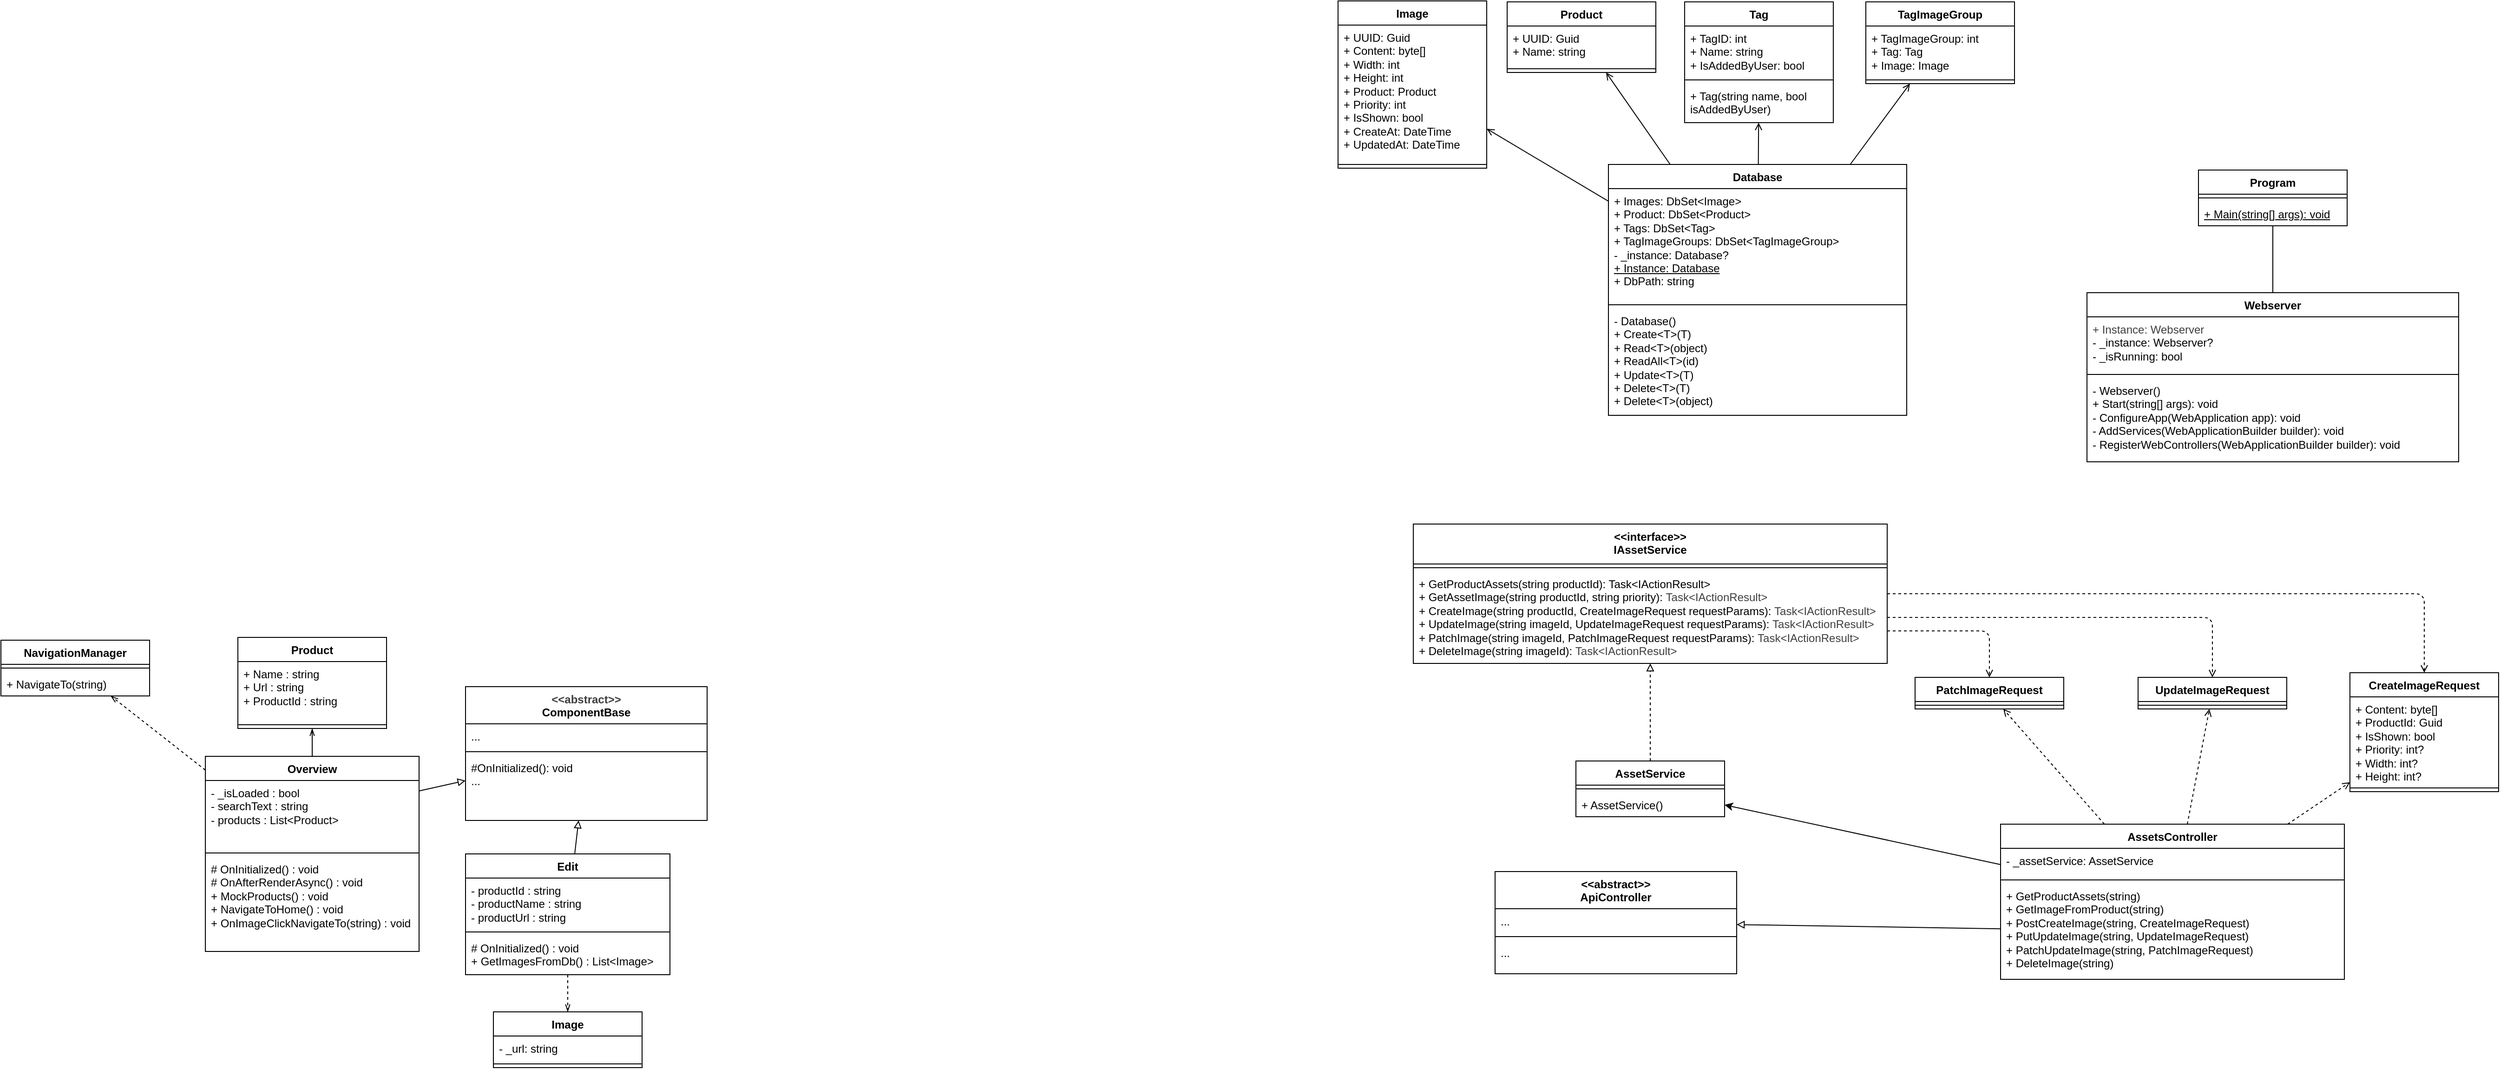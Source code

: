 <mxfile>
    <diagram id="QvLAYi6wbZDyRxPe18eP" name="Page-1">
        <mxGraphModel dx="1803" dy="2410" grid="1" gridSize="10" guides="1" tooltips="1" connect="1" arrows="1" fold="1" page="1" pageScale="1" pageWidth="850" pageHeight="1100" math="0" shadow="0">
            <root>
                <mxCell id="0"/>
                <mxCell id="1" parent="0"/>
                <mxCell id="3" value="NavigationManager" style="swimlane;fontStyle=1;align=center;verticalAlign=top;childLayout=stackLayout;horizontal=1;startSize=26;horizontalStack=0;resizeParent=1;resizeParentMax=0;resizeLast=0;collapsible=1;marginBottom=0;whiteSpace=wrap;html=1;" parent="1" vertex="1">
                    <mxGeometry x="160" y="320" width="160" height="60" as="geometry"/>
                </mxCell>
                <mxCell id="5" value="" style="line;strokeWidth=1;fillColor=none;align=left;verticalAlign=middle;spacingTop=-1;spacingLeft=3;spacingRight=3;rotatable=0;labelPosition=right;points=[];portConstraint=eastwest;strokeColor=inherit;" parent="3" vertex="1">
                    <mxGeometry y="26" width="160" height="8" as="geometry"/>
                </mxCell>
                <mxCell id="6" value="+ NavigateTo(string)" style="text;strokeColor=none;fillColor=none;align=left;verticalAlign=top;spacingLeft=4;spacingRight=4;overflow=hidden;rotatable=0;points=[[0,0.5],[1,0.5]];portConstraint=eastwest;whiteSpace=wrap;html=1;" parent="3" vertex="1">
                    <mxGeometry y="34" width="160" height="26" as="geometry"/>
                </mxCell>
                <mxCell id="cufo4_8W5I5X8OUttPSM-53" style="edgeStyle=none;html=1;endArrow=none;endFill=0;" edge="1" parent="1" source="cufo4_8W5I5X8OUttPSM-7" target="cufo4_8W5I5X8OUttPSM-11">
                    <mxGeometry relative="1" as="geometry"/>
                </mxCell>
                <mxCell id="cufo4_8W5I5X8OUttPSM-7" value="Program" style="swimlane;fontStyle=1;align=center;verticalAlign=top;childLayout=stackLayout;horizontal=1;startSize=26;horizontalStack=0;resizeParent=1;resizeParentMax=0;resizeLast=0;collapsible=1;marginBottom=0;whiteSpace=wrap;html=1;" parent="1" vertex="1">
                    <mxGeometry x="2525" y="-186" width="160" height="60" as="geometry"/>
                </mxCell>
                <mxCell id="cufo4_8W5I5X8OUttPSM-9" value="" style="line;strokeWidth=1;fillColor=none;align=left;verticalAlign=middle;spacingTop=-1;spacingLeft=3;spacingRight=3;rotatable=0;labelPosition=right;points=[];portConstraint=eastwest;strokeColor=inherit;" parent="cufo4_8W5I5X8OUttPSM-7" vertex="1">
                    <mxGeometry y="26" width="160" height="8" as="geometry"/>
                </mxCell>
                <mxCell id="cufo4_8W5I5X8OUttPSM-10" value="&lt;u&gt;+ Main(string[] args): void&lt;/u&gt;" style="text;strokeColor=none;fillColor=none;align=left;verticalAlign=top;spacingLeft=4;spacingRight=4;overflow=hidden;rotatable=0;points=[[0,0.5],[1,0.5]];portConstraint=eastwest;whiteSpace=wrap;html=1;" parent="cufo4_8W5I5X8OUttPSM-7" vertex="1">
                    <mxGeometry y="34" width="160" height="26" as="geometry"/>
                </mxCell>
                <mxCell id="cufo4_8W5I5X8OUttPSM-11" value="Webserver" style="swimlane;fontStyle=1;align=center;verticalAlign=top;childLayout=stackLayout;horizontal=1;startSize=26;horizontalStack=0;resizeParent=1;resizeParentMax=0;resizeLast=0;collapsible=1;marginBottom=0;whiteSpace=wrap;html=1;" parent="1" vertex="1">
                    <mxGeometry x="2405" y="-54" width="400" height="182" as="geometry"/>
                </mxCell>
                <mxCell id="cufo4_8W5I5X8OUttPSM-12" value="&lt;div&gt;&lt;font color=&quot;#000000&quot;&gt;&lt;span style=&quot;color: rgb(63, 63, 63);&quot;&gt;+ Instance: Webserver&lt;/span&gt;&lt;/font&gt;&lt;/div&gt;&lt;div&gt;&lt;font color=&quot;#000000&quot;&gt;- _instance: Webserver?&lt;/font&gt;&lt;/div&gt;&lt;div&gt;&lt;font color=&quot;#000000&quot;&gt;- _isRunning: bool&lt;/font&gt;&lt;/div&gt;&lt;div&gt;&lt;font color=&quot;#000000&quot;&gt;&lt;font color=&quot;#000000&quot;&gt;&lt;br&gt;&lt;/font&gt;&lt;/font&gt;&lt;div&gt;&lt;br&gt;&lt;/div&gt;&lt;/div&gt;" style="text;strokeColor=none;fillColor=none;align=left;verticalAlign=top;spacingLeft=4;spacingRight=4;overflow=hidden;rotatable=0;points=[[0,0.5],[1,0.5]];portConstraint=eastwest;whiteSpace=wrap;html=1;" parent="cufo4_8W5I5X8OUttPSM-11" vertex="1">
                    <mxGeometry y="26" width="400" height="58" as="geometry"/>
                </mxCell>
                <mxCell id="cufo4_8W5I5X8OUttPSM-13" value="" style="line;strokeWidth=1;fillColor=none;align=left;verticalAlign=middle;spacingTop=-1;spacingLeft=3;spacingRight=3;rotatable=0;labelPosition=right;points=[];portConstraint=eastwest;strokeColor=inherit;" parent="cufo4_8W5I5X8OUttPSM-11" vertex="1">
                    <mxGeometry y="84" width="400" height="8" as="geometry"/>
                </mxCell>
                <mxCell id="cufo4_8W5I5X8OUttPSM-14" value="&lt;div&gt;- Webserver()&lt;/div&gt;&lt;div&gt;+ Start(string[] args): void&lt;/div&gt;&lt;div&gt;- ConfigureApp(WebApplication app): void&lt;/div&gt;&lt;div&gt;- AddServices(WebApplicationBuilder builder): void&lt;/div&gt;&lt;div&gt;- RegisterWebControllers(WebApplicationBuilder builder): void&lt;/div&gt;" style="text;strokeColor=none;fillColor=none;align=left;verticalAlign=top;spacingLeft=4;spacingRight=4;overflow=hidden;rotatable=0;points=[[0,0.5],[1,0.5]];portConstraint=eastwest;whiteSpace=wrap;html=1;" parent="cufo4_8W5I5X8OUttPSM-11" vertex="1">
                    <mxGeometry y="92" width="400" height="90" as="geometry"/>
                </mxCell>
                <mxCell id="12" value="Product" style="swimlane;fontStyle=1;align=center;verticalAlign=top;childLayout=stackLayout;horizontal=1;startSize=26;horizontalStack=0;resizeParent=1;resizeParentMax=0;resizeLast=0;collapsible=1;marginBottom=0;whiteSpace=wrap;html=1;" parent="1" vertex="1">
                    <mxGeometry x="415" y="317" width="160" height="98" as="geometry"/>
                </mxCell>
                <mxCell id="13" value="+ Name : string&lt;div&gt;&lt;font color=&quot;#000000&quot;&gt;+ Url : string&lt;/font&gt;&lt;/div&gt;&lt;div&gt;&lt;font color=&quot;#000000&quot;&gt;+ ProductId : string&lt;/font&gt;&lt;/div&gt;&lt;div&gt;&lt;font color=&quot;#000000&quot;&gt;&lt;br&gt;&lt;/font&gt;&lt;div&gt;&lt;br&gt;&lt;/div&gt;&lt;/div&gt;" style="text;strokeColor=none;fillColor=none;align=left;verticalAlign=top;spacingLeft=4;spacingRight=4;overflow=hidden;rotatable=0;points=[[0,0.5],[1,0.5]];portConstraint=eastwest;whiteSpace=wrap;html=1;" parent="12" vertex="1">
                    <mxGeometry y="26" width="160" height="64" as="geometry"/>
                </mxCell>
                <mxCell id="14" value="" style="line;strokeWidth=1;fillColor=none;align=left;verticalAlign=middle;spacingTop=-1;spacingLeft=3;spacingRight=3;rotatable=0;labelPosition=right;points=[];portConstraint=eastwest;strokeColor=inherit;" parent="12" vertex="1">
                    <mxGeometry y="90" width="160" height="8" as="geometry"/>
                </mxCell>
                <mxCell id="cufo4_8W5I5X8OUttPSM-40" style="edgeStyle=orthogonalEdgeStyle;html=1;endArrow=open;endFill=0;dashed=1;" edge="1" parent="1" source="cufo4_8W5I5X8OUttPSM-15" target="cufo4_8W5I5X8OUttPSM-36">
                    <mxGeometry relative="1" as="geometry">
                        <Array as="points">
                            <mxPoint x="2300" y="310"/>
                        </Array>
                    </mxGeometry>
                </mxCell>
                <mxCell id="cufo4_8W5I5X8OUttPSM-46" style="edgeStyle=orthogonalEdgeStyle;html=1;dashed=1;endArrow=open;endFill=0;" edge="1" parent="1" source="cufo4_8W5I5X8OUttPSM-15" target="cufo4_8W5I5X8OUttPSM-42">
                    <mxGeometry relative="1" as="geometry"/>
                </mxCell>
                <mxCell id="cufo4_8W5I5X8OUttPSM-15" value="&lt;div&gt;&amp;lt;&amp;lt;interface&amp;gt;&amp;gt;&lt;/div&gt;IAssetService&lt;div&gt;&lt;br&gt;&lt;/div&gt;" style="swimlane;fontStyle=1;align=center;verticalAlign=top;childLayout=stackLayout;horizontal=1;startSize=43;horizontalStack=0;resizeParent=1;resizeParentMax=0;resizeLast=0;collapsible=1;marginBottom=0;whiteSpace=wrap;html=1;" parent="1" vertex="1">
                    <mxGeometry x="1680" y="195" width="510" height="150" as="geometry"/>
                </mxCell>
                <mxCell id="cufo4_8W5I5X8OUttPSM-17" value="" style="line;strokeWidth=1;fillColor=none;align=left;verticalAlign=middle;spacingTop=-1;spacingLeft=3;spacingRight=3;rotatable=0;labelPosition=right;points=[];portConstraint=eastwest;strokeColor=inherit;" parent="cufo4_8W5I5X8OUttPSM-15" vertex="1">
                    <mxGeometry y="43" width="510" height="8" as="geometry"/>
                </mxCell>
                <mxCell id="cufo4_8W5I5X8OUttPSM-18" value="&lt;div&gt;+ GetProductAssets(string productId): Task&amp;lt;IActionResult&amp;gt;&lt;/div&gt;&lt;div&gt;+ GetAssetImage(string productId, string priority):&amp;nbsp;&lt;span style=&quot;color: rgb(63, 63, 63); background-color: transparent;&quot;&gt;Task&amp;lt;IActionResult&amp;gt;&lt;/span&gt;&lt;/div&gt;&lt;div&gt;+ CreateImage(string productId, CreateImageRequest requestParams):&amp;nbsp;&lt;span style=&quot;color: rgb(63, 63, 63); background-color: transparent;&quot;&gt;Task&amp;lt;IActionResult&amp;gt;&lt;/span&gt;&lt;/div&gt;&lt;div&gt;+ UpdateImage(string imageId, UpdateImageRequest requestParams):&amp;nbsp;&lt;span style=&quot;color: rgb(63, 63, 63); background-color: transparent;&quot;&gt;Task&amp;lt;IActionResult&amp;gt;&lt;/span&gt;&lt;span style=&quot;background-color: transparent;&quot;&gt;&amp;nbsp;&lt;/span&gt;&lt;/div&gt;&lt;div&gt;+ PatchImage(string imageId, PatchImageRequest requestParams):&amp;nbsp;&lt;span style=&quot;color: rgb(63, 63, 63); background-color: transparent;&quot;&gt;Task&amp;lt;IActionResult&amp;gt;&lt;/span&gt;&lt;span style=&quot;background-color: transparent;&quot;&gt;&amp;nbsp;&lt;/span&gt;&lt;/div&gt;&lt;div&gt;+ DeleteImage(string imageId):&amp;nbsp;&lt;span style=&quot;color: rgb(63, 63, 63); background-color: transparent;&quot;&gt;Task&amp;lt;IActionResult&amp;gt;&lt;/span&gt;&lt;/div&gt;" style="text;strokeColor=none;fillColor=none;align=left;verticalAlign=top;spacingLeft=4;spacingRight=4;overflow=hidden;rotatable=0;points=[[0,0.5],[1,0.5]];portConstraint=eastwest;whiteSpace=wrap;html=1;" parent="cufo4_8W5I5X8OUttPSM-15" vertex="1">
                    <mxGeometry y="51" width="510" height="99" as="geometry"/>
                </mxCell>
                <mxCell id="IGVsEpAHjz5Vt69uYRel-15" value="Image" style="swimlane;fontStyle=1;align=center;verticalAlign=top;childLayout=stackLayout;horizontal=1;startSize=26;horizontalStack=0;resizeParent=1;resizeParentMax=0;resizeLast=0;collapsible=1;marginBottom=0;whiteSpace=wrap;html=1;" parent="1" vertex="1">
                    <mxGeometry x="690" y="720" width="160" height="60" as="geometry"/>
                </mxCell>
                <mxCell id="IGVsEpAHjz5Vt69uYRel-16" value="- _url: string" style="text;strokeColor=none;fillColor=none;align=left;verticalAlign=top;spacingLeft=4;spacingRight=4;overflow=hidden;rotatable=0;points=[[0,0.5],[1,0.5]];portConstraint=eastwest;whiteSpace=wrap;html=1;" parent="IGVsEpAHjz5Vt69uYRel-15" vertex="1">
                    <mxGeometry y="26" width="160" height="26" as="geometry"/>
                </mxCell>
                <mxCell id="IGVsEpAHjz5Vt69uYRel-17" value="" style="line;strokeWidth=1;fillColor=none;align=left;verticalAlign=middle;spacingTop=-1;spacingLeft=3;spacingRight=3;rotatable=0;labelPosition=right;points=[];portConstraint=eastwest;strokeColor=inherit;" parent="IGVsEpAHjz5Vt69uYRel-15" vertex="1">
                    <mxGeometry y="52" width="160" height="8" as="geometry"/>
                </mxCell>
                <mxCell id="24" style="edgeStyle=none;html=1;endArrow=openThin;endFill=0;" edge="1" parent="1" source="LsVSyD9h6sSGvPL9IqPf-24" target="12">
                    <mxGeometry relative="1" as="geometry"/>
                </mxCell>
                <mxCell id="25" style="edgeStyle=none;html=1;dashed=1;endArrow=openThin;endFill=0;" edge="1" parent="1" source="LsVSyD9h6sSGvPL9IqPf-24" target="3">
                    <mxGeometry relative="1" as="geometry"/>
                </mxCell>
                <mxCell id="LsVSyD9h6sSGvPL9IqPf-24" value="&lt;span style=&quot;color: rgb(0, 0, 0);&quot;&gt;Overview&lt;/span&gt;" style="swimlane;fontStyle=1;align=center;verticalAlign=top;childLayout=stackLayout;horizontal=1;startSize=26;horizontalStack=0;resizeParent=1;resizeParentMax=0;resizeLast=0;collapsible=1;marginBottom=0;whiteSpace=wrap;html=1;" vertex="1" parent="1">
                    <mxGeometry x="380" y="445" width="230" height="210" as="geometry"/>
                </mxCell>
                <mxCell id="LsVSyD9h6sSGvPL9IqPf-25" value="- _isLoaded : bool&lt;div&gt;&lt;font&gt;- searchText : string&lt;/font&gt;&lt;/div&gt;&lt;div&gt;&lt;font&gt;- products : List&amp;lt;Product&amp;gt;&lt;/font&gt;&lt;/div&gt;&lt;div&gt;&lt;font&gt;&lt;br&gt;&lt;/font&gt;&lt;/div&gt;" style="text;strokeColor=none;fillColor=none;align=left;verticalAlign=top;spacingLeft=4;spacingRight=4;overflow=hidden;rotatable=0;points=[[0,0.5],[1,0.5]];portConstraint=eastwest;whiteSpace=wrap;html=1;" vertex="1" parent="LsVSyD9h6sSGvPL9IqPf-24">
                    <mxGeometry y="26" width="230" height="74" as="geometry"/>
                </mxCell>
                <mxCell id="LsVSyD9h6sSGvPL9IqPf-26" value="" style="line;strokeWidth=1;fillColor=none;align=left;verticalAlign=middle;spacingTop=-1;spacingLeft=3;spacingRight=3;rotatable=0;labelPosition=right;points=[];portConstraint=eastwest;strokeColor=inherit;" vertex="1" parent="LsVSyD9h6sSGvPL9IqPf-24">
                    <mxGeometry y="100" width="230" height="8" as="geometry"/>
                </mxCell>
                <mxCell id="LsVSyD9h6sSGvPL9IqPf-27" value="# OnInitialized() : void&lt;div&gt;# OnAfterRenderAsync() : void&lt;/div&gt;&lt;div&gt;+ MockProducts() : void&amp;nbsp;&lt;/div&gt;&lt;div&gt;+ NavigateToHome() : void&lt;/div&gt;&lt;div&gt;+&amp;nbsp;OnImageClickNavigateTo(string) : void&lt;/div&gt;&lt;div&gt;&lt;br&gt;&lt;/div&gt;&lt;div&gt;&lt;br&gt;&lt;/div&gt;" style="text;strokeColor=none;fillColor=none;align=left;verticalAlign=top;spacingLeft=4;spacingRight=4;overflow=hidden;rotatable=0;points=[[0,0.5],[1,0.5]];portConstraint=eastwest;whiteSpace=wrap;html=1;" vertex="1" parent="LsVSyD9h6sSGvPL9IqPf-24">
                    <mxGeometry y="108" width="230" height="102" as="geometry"/>
                </mxCell>
                <mxCell id="cufo4_8W5I5X8OUttPSM-27" style="edgeStyle=none;html=1;endArrow=block;endFill=0;dashed=1;" edge="1" parent="1" source="cufo4_8W5I5X8OUttPSM-23" target="cufo4_8W5I5X8OUttPSM-15">
                    <mxGeometry relative="1" as="geometry"/>
                </mxCell>
                <mxCell id="cufo4_8W5I5X8OUttPSM-23" value="AssetService" style="swimlane;fontStyle=1;align=center;verticalAlign=top;childLayout=stackLayout;horizontal=1;startSize=26;horizontalStack=0;resizeParent=1;resizeParentMax=0;resizeLast=0;collapsible=1;marginBottom=0;whiteSpace=wrap;html=1;" vertex="1" parent="1">
                    <mxGeometry x="1855" y="450" width="160" height="60" as="geometry"/>
                </mxCell>
                <mxCell id="cufo4_8W5I5X8OUttPSM-25" value="" style="line;strokeWidth=1;fillColor=none;align=left;verticalAlign=middle;spacingTop=-1;spacingLeft=3;spacingRight=3;rotatable=0;labelPosition=right;points=[];portConstraint=eastwest;strokeColor=inherit;" vertex="1" parent="cufo4_8W5I5X8OUttPSM-23">
                    <mxGeometry y="26" width="160" height="8" as="geometry"/>
                </mxCell>
                <mxCell id="cufo4_8W5I5X8OUttPSM-26" value="+ AssetService()" style="text;strokeColor=none;fillColor=none;align=left;verticalAlign=top;spacingLeft=4;spacingRight=4;overflow=hidden;rotatable=0;points=[[0,0.5],[1,0.5]];portConstraint=eastwest;whiteSpace=wrap;html=1;" vertex="1" parent="cufo4_8W5I5X8OUttPSM-23">
                    <mxGeometry y="34" width="160" height="26" as="geometry"/>
                </mxCell>
                <mxCell id="cufo4_8W5I5X8OUttPSM-48" style="edgeStyle=none;html=1;" edge="1" parent="1" source="IGVsEpAHjz5Vt69uYRel-24" target="cufo4_8W5I5X8OUttPSM-23">
                    <mxGeometry relative="1" as="geometry"/>
                </mxCell>
                <mxCell id="cufo4_8W5I5X8OUttPSM-50" style="edgeStyle=none;html=1;endArrow=open;endFill=0;dashed=1;" edge="1" parent="1" source="IGVsEpAHjz5Vt69uYRel-24" target="cufo4_8W5I5X8OUttPSM-36">
                    <mxGeometry relative="1" as="geometry"/>
                </mxCell>
                <mxCell id="cufo4_8W5I5X8OUttPSM-51" style="edgeStyle=none;html=1;endArrow=open;endFill=0;dashed=1;" edge="1" parent="1" source="IGVsEpAHjz5Vt69uYRel-24" target="cufo4_8W5I5X8OUttPSM-31">
                    <mxGeometry relative="1" as="geometry"/>
                </mxCell>
                <mxCell id="cufo4_8W5I5X8OUttPSM-52" style="edgeStyle=none;html=1;endArrow=open;endFill=0;dashed=1;" edge="1" parent="1" source="IGVsEpAHjz5Vt69uYRel-24" target="cufo4_8W5I5X8OUttPSM-42">
                    <mxGeometry relative="1" as="geometry"/>
                </mxCell>
                <mxCell id="IGVsEpAHjz5Vt69uYRel-24" value="AssetsController" style="swimlane;fontStyle=1;align=center;verticalAlign=top;childLayout=stackLayout;horizontal=1;startSize=26;horizontalStack=0;resizeParent=1;resizeParentMax=0;resizeLast=0;collapsible=1;marginBottom=0;whiteSpace=wrap;html=1;" vertex="1" parent="1">
                    <mxGeometry x="2312" y="518" width="370" height="167" as="geometry"/>
                </mxCell>
                <mxCell id="IGVsEpAHjz5Vt69uYRel-25" value="- _assetService: AssetService&lt;div&gt;&lt;br&gt;&lt;/div&gt;" style="text;strokeColor=none;fillColor=none;align=left;verticalAlign=top;spacingLeft=4;spacingRight=4;overflow=hidden;rotatable=0;points=[[0,0.5],[1,0.5]];portConstraint=eastwest;whiteSpace=wrap;html=1;" vertex="1" parent="IGVsEpAHjz5Vt69uYRel-24">
                    <mxGeometry y="26" width="370" height="30" as="geometry"/>
                </mxCell>
                <mxCell id="IGVsEpAHjz5Vt69uYRel-26" value="" style="line;strokeWidth=1;fillColor=none;align=left;verticalAlign=middle;spacingTop=-1;spacingLeft=3;spacingRight=3;rotatable=0;labelPosition=right;points=[];portConstraint=eastwest;strokeColor=inherit;" vertex="1" parent="IGVsEpAHjz5Vt69uYRel-24">
                    <mxGeometry y="56" width="370" height="8" as="geometry"/>
                </mxCell>
                <mxCell id="IGVsEpAHjz5Vt69uYRel-27" value="+ GetProductAssets(string)&lt;div&gt;+ GetImageFromProduct(string)&lt;/div&gt;&lt;div&gt;+ PostCreateImage(string, CreateImageRequest)&lt;/div&gt;&lt;div&gt;+ PutUpdateImage(string, UpdateImageRequest)&lt;/div&gt;&lt;div&gt;+ PatchUpdateImage(string, PatchImageRequest)&lt;/div&gt;&lt;div&gt;+ DeleteImage(string)&lt;/div&gt;" style="text;strokeColor=none;fillColor=none;align=left;verticalAlign=top;spacingLeft=4;spacingRight=4;overflow=hidden;rotatable=0;points=[[0,0.5],[1,0.5]];portConstraint=eastwest;whiteSpace=wrap;html=1;" vertex="1" parent="IGVsEpAHjz5Vt69uYRel-24">
                    <mxGeometry y="64" width="370" height="103" as="geometry"/>
                </mxCell>
                <mxCell id="cufo4_8W5I5X8OUttPSM-31" value="UpdateImageRequest" style="swimlane;fontStyle=1;align=center;verticalAlign=top;childLayout=stackLayout;horizontal=1;startSize=26;horizontalStack=0;resizeParent=1;resizeParentMax=0;resizeLast=0;collapsible=1;marginBottom=0;whiteSpace=wrap;html=1;" vertex="1" parent="1">
                    <mxGeometry x="2460" y="360" width="160" height="34" as="geometry"/>
                </mxCell>
                <mxCell id="cufo4_8W5I5X8OUttPSM-33" value="" style="line;strokeWidth=1;fillColor=none;align=left;verticalAlign=middle;spacingTop=-1;spacingLeft=3;spacingRight=3;rotatable=0;labelPosition=right;points=[];portConstraint=eastwest;strokeColor=inherit;" vertex="1" parent="cufo4_8W5I5X8OUttPSM-31">
                    <mxGeometry y="26" width="160" height="8" as="geometry"/>
                </mxCell>
                <mxCell id="cufo4_8W5I5X8OUttPSM-35" style="edgeStyle=orthogonalEdgeStyle;html=1;dashed=1;endArrow=open;endFill=0;" edge="1" parent="1" source="cufo4_8W5I5X8OUttPSM-18" target="cufo4_8W5I5X8OUttPSM-31">
                    <mxGeometry relative="1" as="geometry"/>
                </mxCell>
                <mxCell id="cufo4_8W5I5X8OUttPSM-36" value="PatchImageRequest" style="swimlane;fontStyle=1;align=center;verticalAlign=top;childLayout=stackLayout;horizontal=1;startSize=26;horizontalStack=0;resizeParent=1;resizeParentMax=0;resizeLast=0;collapsible=1;marginBottom=0;whiteSpace=wrap;html=1;" vertex="1" parent="1">
                    <mxGeometry x="2220" y="360" width="160" height="34" as="geometry"/>
                </mxCell>
                <mxCell id="cufo4_8W5I5X8OUttPSM-38" value="" style="line;strokeWidth=1;fillColor=none;align=left;verticalAlign=middle;spacingTop=-1;spacingLeft=3;spacingRight=3;rotatable=0;labelPosition=right;points=[];portConstraint=eastwest;strokeColor=inherit;" vertex="1" parent="cufo4_8W5I5X8OUttPSM-36">
                    <mxGeometry y="26" width="160" height="8" as="geometry"/>
                </mxCell>
                <mxCell id="cufo4_8W5I5X8OUttPSM-42" value="CreateImageRequest" style="swimlane;fontStyle=1;align=center;verticalAlign=top;childLayout=stackLayout;horizontal=1;startSize=26;horizontalStack=0;resizeParent=1;resizeParentMax=0;resizeLast=0;collapsible=1;marginBottom=0;whiteSpace=wrap;html=1;" vertex="1" parent="1">
                    <mxGeometry x="2688" y="355" width="160" height="128" as="geometry"/>
                </mxCell>
                <mxCell id="cufo4_8W5I5X8OUttPSM-43" value="+ Content: byte[]&lt;div&gt;+ ProductId: Guid&lt;/div&gt;&lt;div&gt;+ IsShown: bool&lt;/div&gt;&lt;div&gt;+ Priority: int?&lt;/div&gt;&lt;div&gt;+ Width: int?&lt;/div&gt;&lt;div&gt;+ Height: int?&lt;/div&gt;" style="text;strokeColor=none;fillColor=none;align=left;verticalAlign=top;spacingLeft=4;spacingRight=4;overflow=hidden;rotatable=0;points=[[0,0.5],[1,0.5]];portConstraint=eastwest;whiteSpace=wrap;html=1;" vertex="1" parent="cufo4_8W5I5X8OUttPSM-42">
                    <mxGeometry y="26" width="160" height="94" as="geometry"/>
                </mxCell>
                <mxCell id="cufo4_8W5I5X8OUttPSM-44" value="" style="line;strokeWidth=1;fillColor=none;align=left;verticalAlign=middle;spacingTop=-1;spacingLeft=3;spacingRight=3;rotatable=0;labelPosition=right;points=[];portConstraint=eastwest;strokeColor=inherit;" vertex="1" parent="cufo4_8W5I5X8OUttPSM-42">
                    <mxGeometry y="120" width="160" height="8" as="geometry"/>
                </mxCell>
                <mxCell id="36" style="edgeStyle=none;html=1;endArrow=block;endFill=0;" edge="1" parent="1" source="30" target="IGVsEpAHjz5Vt69uYRel-40">
                    <mxGeometry relative="1" as="geometry"/>
                </mxCell>
                <mxCell id="30" value="&lt;span style=&quot;color: rgb(0, 0, 0);&quot;&gt;Edit&lt;/span&gt;" style="swimlane;fontStyle=1;align=center;verticalAlign=top;childLayout=stackLayout;horizontal=1;startSize=26;horizontalStack=0;resizeParent=1;resizeParentMax=0;resizeLast=0;collapsible=1;marginBottom=0;whiteSpace=wrap;html=1;" vertex="1" parent="1">
                    <mxGeometry x="660" y="550" width="220" height="130" as="geometry"/>
                </mxCell>
                <mxCell id="31" value="&lt;span style=&quot;color: rgb(0, 0, 0);&quot;&gt;- productId : string&lt;/span&gt;&lt;div&gt;- productName : string&lt;/div&gt;&lt;div&gt;- productUrl : string&lt;/div&gt;&lt;div&gt;&lt;br&gt;&lt;/div&gt;" style="text;strokeColor=none;fillColor=none;align=left;verticalAlign=top;spacingLeft=4;spacingRight=4;overflow=hidden;rotatable=0;points=[[0,0.5],[1,0.5]];portConstraint=eastwest;whiteSpace=wrap;html=1;" vertex="1" parent="30">
                    <mxGeometry y="26" width="220" height="54" as="geometry"/>
                </mxCell>
                <mxCell id="32" value="" style="line;strokeWidth=1;fillColor=none;align=left;verticalAlign=middle;spacingTop=-1;spacingLeft=3;spacingRight=3;rotatable=0;labelPosition=right;points=[];portConstraint=eastwest;strokeColor=inherit;" vertex="1" parent="30">
                    <mxGeometry y="80" width="220" height="8" as="geometry"/>
                </mxCell>
                <mxCell id="33" value="&lt;span style=&quot;color: rgb(0, 0, 0);&quot;&gt;# OnInitialized() : void&lt;/span&gt;&lt;div&gt;&lt;font color=&quot;#000000&quot;&gt;+ GetImagesFromDb() : List&amp;lt;Image&amp;gt;&lt;br&gt;&lt;/font&gt;&lt;div&gt;&lt;span style=&quot;color: rgb(0, 0, 0);&quot;&gt;&lt;br&gt;&lt;/span&gt;&lt;/div&gt;&lt;/div&gt;" style="text;strokeColor=none;fillColor=none;align=left;verticalAlign=top;spacingLeft=4;spacingRight=4;overflow=hidden;rotatable=0;points=[[0,0.5],[1,0.5]];portConstraint=eastwest;whiteSpace=wrap;html=1;" vertex="1" parent="30">
                    <mxGeometry y="88" width="220" height="42" as="geometry"/>
                </mxCell>
                <mxCell id="34" style="edgeStyle=none;html=1;dashed=1;endArrow=openThin;endFill=0;" edge="1" parent="1" source="33" target="IGVsEpAHjz5Vt69uYRel-15">
                    <mxGeometry relative="1" as="geometry"/>
                </mxCell>
                <mxCell id="IGVsEpAHjz5Vt69uYRel-40" value="&lt;div&gt;&lt;span style=&quot;background-color: transparent; color: rgb(63, 63, 63);&quot;&gt;&amp;lt;&amp;lt;abstract&amp;gt;&amp;gt;&lt;/span&gt;&lt;/div&gt;&lt;div&gt;ComponentBase&lt;/div&gt;" style="swimlane;fontStyle=1;align=center;verticalAlign=top;childLayout=stackLayout;horizontal=1;startSize=40;horizontalStack=0;resizeParent=1;resizeParentMax=0;resizeLast=0;collapsible=1;marginBottom=0;whiteSpace=wrap;html=1;" vertex="1" parent="1">
                    <mxGeometry x="660" y="370" width="260" height="144" as="geometry"/>
                </mxCell>
                <mxCell id="IGVsEpAHjz5Vt69uYRel-41" value="..." style="text;strokeColor=none;fillColor=none;align=left;verticalAlign=top;spacingLeft=4;spacingRight=4;overflow=hidden;rotatable=0;points=[[0,0.5],[1,0.5]];portConstraint=eastwest;whiteSpace=wrap;html=1;" vertex="1" parent="IGVsEpAHjz5Vt69uYRel-40">
                    <mxGeometry y="40" width="260" height="26" as="geometry"/>
                </mxCell>
                <mxCell id="IGVsEpAHjz5Vt69uYRel-42" value="" style="line;strokeWidth=1;fillColor=none;align=left;verticalAlign=middle;spacingTop=-1;spacingLeft=3;spacingRight=3;rotatable=0;labelPosition=right;points=[];portConstraint=eastwest;strokeColor=inherit;" vertex="1" parent="IGVsEpAHjz5Vt69uYRel-40">
                    <mxGeometry y="66" width="260" height="8" as="geometry"/>
                </mxCell>
                <mxCell id="IGVsEpAHjz5Vt69uYRel-43" value="#OnInitialized(): void&lt;div&gt;...&lt;/div&gt;" style="text;strokeColor=none;fillColor=none;align=left;verticalAlign=top;spacingLeft=4;spacingRight=4;overflow=hidden;rotatable=0;points=[[0,0.5],[1,0.5]];portConstraint=eastwest;whiteSpace=wrap;html=1;" vertex="1" parent="IGVsEpAHjz5Vt69uYRel-40">
                    <mxGeometry y="74" width="260" height="70" as="geometry"/>
                </mxCell>
                <mxCell id="IGVsEpAHjz5Vt69uYRel-44" value="&amp;lt;&amp;lt;abstract&amp;gt;&amp;gt;&lt;div&gt;ApiController&lt;/div&gt;" style="swimlane;fontStyle=1;align=center;verticalAlign=top;childLayout=stackLayout;horizontal=1;startSize=40;horizontalStack=0;resizeParent=1;resizeParentMax=0;resizeLast=0;collapsible=1;marginBottom=0;whiteSpace=wrap;html=1;" vertex="1" parent="1">
                    <mxGeometry x="1768" y="569" width="260" height="110" as="geometry"/>
                </mxCell>
                <mxCell id="IGVsEpAHjz5Vt69uYRel-45" value="..." style="text;strokeColor=none;fillColor=none;align=left;verticalAlign=top;spacingLeft=4;spacingRight=4;overflow=hidden;rotatable=0;points=[[0,0.5],[1,0.5]];portConstraint=eastwest;whiteSpace=wrap;html=1;" vertex="1" parent="IGVsEpAHjz5Vt69uYRel-44">
                    <mxGeometry y="40" width="260" height="26" as="geometry"/>
                </mxCell>
                <mxCell id="IGVsEpAHjz5Vt69uYRel-46" value="" style="line;strokeWidth=1;fillColor=none;align=left;verticalAlign=middle;spacingTop=-1;spacingLeft=3;spacingRight=3;rotatable=0;labelPosition=right;points=[];portConstraint=eastwest;strokeColor=inherit;" vertex="1" parent="IGVsEpAHjz5Vt69uYRel-44">
                    <mxGeometry y="66" width="260" height="8" as="geometry"/>
                </mxCell>
                <mxCell id="IGVsEpAHjz5Vt69uYRel-47" value="..." style="text;strokeColor=none;fillColor=none;align=left;verticalAlign=top;spacingLeft=4;spacingRight=4;overflow=hidden;rotatable=0;points=[[0,0.5],[1,0.5]];portConstraint=eastwest;whiteSpace=wrap;html=1;" vertex="1" parent="IGVsEpAHjz5Vt69uYRel-44">
                    <mxGeometry y="74" width="260" height="36" as="geometry"/>
                </mxCell>
                <mxCell id="cufo4_8W5I5X8OUttPSM-64" style="edgeStyle=none;html=1;endArrow=open;endFill=0;" edge="1" parent="1" source="cufo4_8W5I5X8OUttPSM-56" target="cufo4_8W5I5X8OUttPSM-60">
                    <mxGeometry relative="1" as="geometry">
                        <mxPoint x="1642.576" y="-154" as="targetPoint"/>
                    </mxGeometry>
                </mxCell>
                <mxCell id="cufo4_8W5I5X8OUttPSM-77" style="edgeStyle=none;html=1;endArrow=open;endFill=0;" edge="1" parent="1" source="cufo4_8W5I5X8OUttPSM-56" target="cufo4_8W5I5X8OUttPSM-65">
                    <mxGeometry relative="1" as="geometry"/>
                </mxCell>
                <mxCell id="cufo4_8W5I5X8OUttPSM-78" style="edgeStyle=none;html=1;endArrow=open;endFill=0;" edge="1" parent="1" source="cufo4_8W5I5X8OUttPSM-56" target="cufo4_8W5I5X8OUttPSM-69">
                    <mxGeometry relative="1" as="geometry"/>
                </mxCell>
                <mxCell id="cufo4_8W5I5X8OUttPSM-79" style="edgeStyle=none;html=1;endArrow=open;endFill=0;" edge="1" parent="1" source="cufo4_8W5I5X8OUttPSM-56" target="cufo4_8W5I5X8OUttPSM-73">
                    <mxGeometry relative="1" as="geometry"/>
                </mxCell>
                <mxCell id="cufo4_8W5I5X8OUttPSM-56" value="Database" style="swimlane;fontStyle=1;align=center;verticalAlign=top;childLayout=stackLayout;horizontal=1;startSize=26;horizontalStack=0;resizeParent=1;resizeParentMax=0;resizeLast=0;collapsible=1;marginBottom=0;whiteSpace=wrap;html=1;" vertex="1" parent="1">
                    <mxGeometry x="1890" y="-192" width="321" height="270" as="geometry"/>
                </mxCell>
                <mxCell id="cufo4_8W5I5X8OUttPSM-57" value="+ Images: DbSet&amp;lt;Image&amp;gt;&lt;div&gt;+ Product: DbSet&amp;lt;Product&amp;gt;&lt;/div&gt;&lt;div&gt;+ Tags: DbSet&amp;lt;Tag&amp;gt;&lt;/div&gt;&lt;div&gt;+ TagImageGroups: DbSet&amp;lt;TagImageGroup&amp;gt;&lt;/div&gt;&lt;div&gt;- _instance: Database?&lt;/div&gt;&lt;div&gt;&lt;u&gt;+ Instance: Database&lt;/u&gt;&lt;/div&gt;&lt;div&gt;+ DbPath: string&lt;/div&gt;" style="text;strokeColor=none;fillColor=none;align=left;verticalAlign=top;spacingLeft=4;spacingRight=4;overflow=hidden;rotatable=0;points=[[0,0.5],[1,0.5]];portConstraint=eastwest;whiteSpace=wrap;html=1;" vertex="1" parent="cufo4_8W5I5X8OUttPSM-56">
                    <mxGeometry y="26" width="321" height="121" as="geometry"/>
                </mxCell>
                <mxCell id="cufo4_8W5I5X8OUttPSM-58" value="" style="line;strokeWidth=1;fillColor=none;align=left;verticalAlign=middle;spacingTop=-1;spacingLeft=3;spacingRight=3;rotatable=0;labelPosition=right;points=[];portConstraint=eastwest;strokeColor=inherit;" vertex="1" parent="cufo4_8W5I5X8OUttPSM-56">
                    <mxGeometry y="147" width="321" height="8" as="geometry"/>
                </mxCell>
                <mxCell id="cufo4_8W5I5X8OUttPSM-59" value="- Database()&lt;div&gt;+ Create&amp;lt;T&amp;gt;(T)&lt;/div&gt;&lt;div&gt;+ Read&amp;lt;T&amp;gt;(object)&lt;/div&gt;&lt;div&gt;+ ReadAll&amp;lt;T&amp;gt;(id)&lt;/div&gt;&lt;div&gt;+ Update&amp;lt;T&amp;gt;(T)&lt;/div&gt;&lt;div&gt;+ Delete&amp;lt;T&amp;gt;(T)&lt;/div&gt;&lt;div&gt;+ Delete&amp;lt;T&amp;gt;(object)&lt;/div&gt;&lt;div&gt;&lt;br&gt;&lt;/div&gt;" style="text;strokeColor=none;fillColor=none;align=left;verticalAlign=top;spacingLeft=4;spacingRight=4;overflow=hidden;rotatable=0;points=[[0,0.5],[1,0.5]];portConstraint=eastwest;whiteSpace=wrap;html=1;" vertex="1" parent="cufo4_8W5I5X8OUttPSM-56">
                    <mxGeometry y="155" width="321" height="115" as="geometry"/>
                </mxCell>
                <mxCell id="35" style="edgeStyle=none;html=1;endArrow=block;endFill=0;" edge="1" parent="1" source="LsVSyD9h6sSGvPL9IqPf-25" target="IGVsEpAHjz5Vt69uYRel-40">
                    <mxGeometry relative="1" as="geometry"/>
                </mxCell>
                <mxCell id="cufo4_8W5I5X8OUttPSM-60" value="Image" style="swimlane;fontStyle=1;align=center;verticalAlign=top;childLayout=stackLayout;horizontal=1;startSize=26;horizontalStack=0;resizeParent=1;resizeParentMax=0;resizeLast=0;collapsible=1;marginBottom=0;whiteSpace=wrap;html=1;" vertex="1" parent="1">
                    <mxGeometry x="1599" y="-368" width="160" height="180" as="geometry"/>
                </mxCell>
                <mxCell id="cufo4_8W5I5X8OUttPSM-61" value="+ UUID: Guid&lt;div&gt;+ Content: byte[]&lt;/div&gt;&lt;div&gt;+ Width: int&lt;/div&gt;&lt;div&gt;+ Height: int&lt;/div&gt;&lt;div&gt;+ Product: Product&lt;/div&gt;&lt;div&gt;+ Priority: int&lt;/div&gt;&lt;div&gt;+ IsShown: bool&lt;/div&gt;&lt;div&gt;+ CreateAt: DateTime&lt;/div&gt;&lt;div&gt;+ UpdatedAt: DateTime&lt;/div&gt;" style="text;strokeColor=none;fillColor=none;align=left;verticalAlign=top;spacingLeft=4;spacingRight=4;overflow=hidden;rotatable=0;points=[[0,0.5],[1,0.5]];portConstraint=eastwest;whiteSpace=wrap;html=1;" vertex="1" parent="cufo4_8W5I5X8OUttPSM-60">
                    <mxGeometry y="26" width="160" height="146" as="geometry"/>
                </mxCell>
                <mxCell id="cufo4_8W5I5X8OUttPSM-62" value="" style="line;strokeWidth=1;fillColor=none;align=left;verticalAlign=middle;spacingTop=-1;spacingLeft=3;spacingRight=3;rotatable=0;labelPosition=right;points=[];portConstraint=eastwest;strokeColor=inherit;" vertex="1" parent="cufo4_8W5I5X8OUttPSM-60">
                    <mxGeometry y="172" width="160" height="8" as="geometry"/>
                </mxCell>
                <mxCell id="cufo4_8W5I5X8OUttPSM-65" value="Product" style="swimlane;fontStyle=1;align=center;verticalAlign=top;childLayout=stackLayout;horizontal=1;startSize=26;horizontalStack=0;resizeParent=1;resizeParentMax=0;resizeLast=0;collapsible=1;marginBottom=0;whiteSpace=wrap;html=1;" vertex="1" parent="1">
                    <mxGeometry x="1781" y="-367" width="160" height="76" as="geometry"/>
                </mxCell>
                <mxCell id="cufo4_8W5I5X8OUttPSM-66" value="+ UUID: Guid&lt;div&gt;+ Name: string&lt;/div&gt;" style="text;strokeColor=none;fillColor=none;align=left;verticalAlign=top;spacingLeft=4;spacingRight=4;overflow=hidden;rotatable=0;points=[[0,0.5],[1,0.5]];portConstraint=eastwest;whiteSpace=wrap;html=1;" vertex="1" parent="cufo4_8W5I5X8OUttPSM-65">
                    <mxGeometry y="26" width="160" height="42" as="geometry"/>
                </mxCell>
                <mxCell id="cufo4_8W5I5X8OUttPSM-67" value="" style="line;strokeWidth=1;fillColor=none;align=left;verticalAlign=middle;spacingTop=-1;spacingLeft=3;spacingRight=3;rotatable=0;labelPosition=right;points=[];portConstraint=eastwest;strokeColor=inherit;" vertex="1" parent="cufo4_8W5I5X8OUttPSM-65">
                    <mxGeometry y="68" width="160" height="8" as="geometry"/>
                </mxCell>
                <mxCell id="cufo4_8W5I5X8OUttPSM-69" value="Tag" style="swimlane;fontStyle=1;align=center;verticalAlign=top;childLayout=stackLayout;horizontal=1;startSize=26;horizontalStack=0;resizeParent=1;resizeParentMax=0;resizeLast=0;collapsible=1;marginBottom=0;whiteSpace=wrap;html=1;" vertex="1" parent="1">
                    <mxGeometry x="1972" y="-367" width="160" height="130" as="geometry"/>
                </mxCell>
                <mxCell id="cufo4_8W5I5X8OUttPSM-70" value="+ TagID: int&lt;div&gt;+ Name: string&lt;/div&gt;&lt;div&gt;+ IsAddedByUser: bool&lt;/div&gt;" style="text;strokeColor=none;fillColor=none;align=left;verticalAlign=top;spacingLeft=4;spacingRight=4;overflow=hidden;rotatable=0;points=[[0,0.5],[1,0.5]];portConstraint=eastwest;whiteSpace=wrap;html=1;" vertex="1" parent="cufo4_8W5I5X8OUttPSM-69">
                    <mxGeometry y="26" width="160" height="54" as="geometry"/>
                </mxCell>
                <mxCell id="cufo4_8W5I5X8OUttPSM-71" value="" style="line;strokeWidth=1;fillColor=none;align=left;verticalAlign=middle;spacingTop=-1;spacingLeft=3;spacingRight=3;rotatable=0;labelPosition=right;points=[];portConstraint=eastwest;strokeColor=inherit;" vertex="1" parent="cufo4_8W5I5X8OUttPSM-69">
                    <mxGeometry y="80" width="160" height="8" as="geometry"/>
                </mxCell>
                <mxCell id="cufo4_8W5I5X8OUttPSM-72" value="+ Tag(string name, bool isAddedByUser)" style="text;strokeColor=none;fillColor=none;align=left;verticalAlign=top;spacingLeft=4;spacingRight=4;overflow=hidden;rotatable=0;points=[[0,0.5],[1,0.5]];portConstraint=eastwest;whiteSpace=wrap;html=1;" vertex="1" parent="cufo4_8W5I5X8OUttPSM-69">
                    <mxGeometry y="88" width="160" height="42" as="geometry"/>
                </mxCell>
                <mxCell id="cufo4_8W5I5X8OUttPSM-73" value="TagImageGroup" style="swimlane;fontStyle=1;align=center;verticalAlign=top;childLayout=stackLayout;horizontal=1;startSize=26;horizontalStack=0;resizeParent=1;resizeParentMax=0;resizeLast=0;collapsible=1;marginBottom=0;whiteSpace=wrap;html=1;" vertex="1" parent="1">
                    <mxGeometry x="2167" y="-367" width="160" height="88" as="geometry"/>
                </mxCell>
                <mxCell id="cufo4_8W5I5X8OUttPSM-74" value="+ TagImageGroup: int&lt;div&gt;+ Tag: Tag&lt;/div&gt;&lt;div&gt;+ Image: Image&lt;/div&gt;" style="text;strokeColor=none;fillColor=none;align=left;verticalAlign=top;spacingLeft=4;spacingRight=4;overflow=hidden;rotatable=0;points=[[0,0.5],[1,0.5]];portConstraint=eastwest;whiteSpace=wrap;html=1;" vertex="1" parent="cufo4_8W5I5X8OUttPSM-73">
                    <mxGeometry y="26" width="160" height="54" as="geometry"/>
                </mxCell>
                <mxCell id="cufo4_8W5I5X8OUttPSM-75" value="" style="line;strokeWidth=1;fillColor=none;align=left;verticalAlign=middle;spacingTop=-1;spacingLeft=3;spacingRight=3;rotatable=0;labelPosition=right;points=[];portConstraint=eastwest;strokeColor=inherit;" vertex="1" parent="cufo4_8W5I5X8OUttPSM-73">
                    <mxGeometry y="80" width="160" height="8" as="geometry"/>
                </mxCell>
                <mxCell id="cufo4_8W5I5X8OUttPSM-80" style="edgeStyle=none;html=1;endArrow=block;endFill=0;" edge="1" parent="1" source="IGVsEpAHjz5Vt69uYRel-27" target="IGVsEpAHjz5Vt69uYRel-44">
                    <mxGeometry relative="1" as="geometry"/>
                </mxCell>
            </root>
        </mxGraphModel>
    </diagram>
</mxfile>